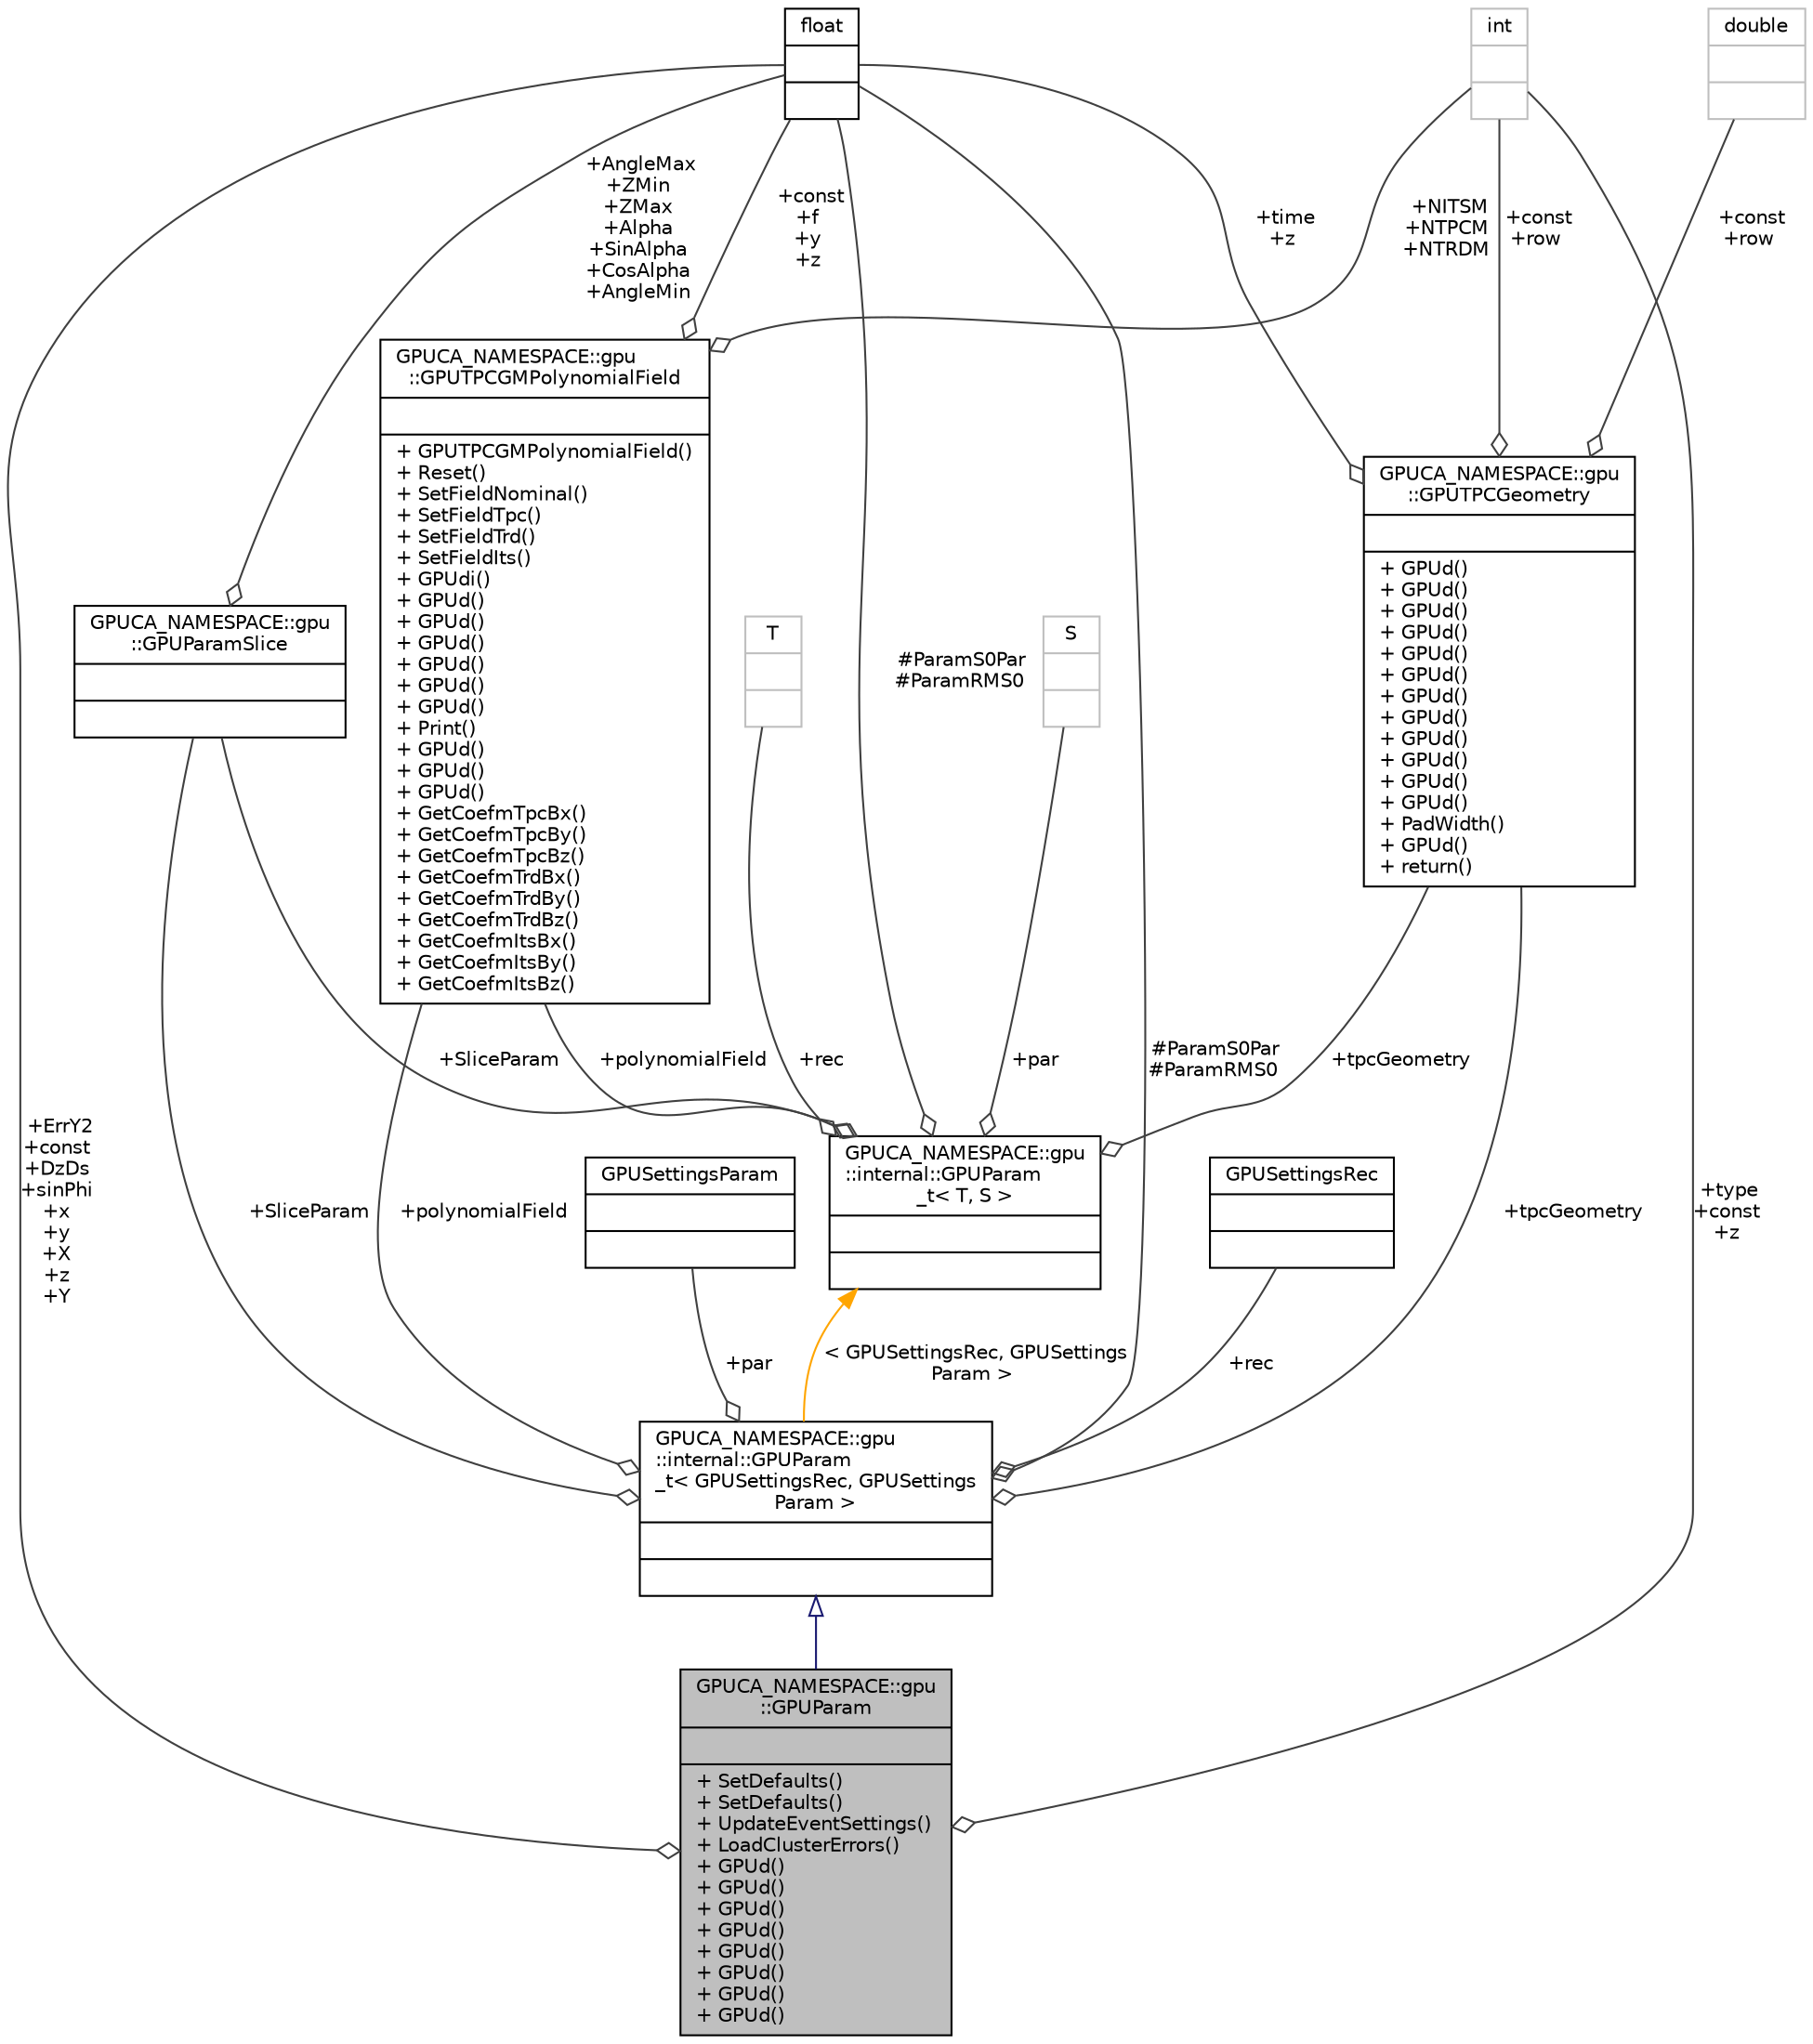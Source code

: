 digraph "GPUCA_NAMESPACE::gpu::GPUParam"
{
 // INTERACTIVE_SVG=YES
  bgcolor="transparent";
  edge [fontname="Helvetica",fontsize="10",labelfontname="Helvetica",labelfontsize="10"];
  node [fontname="Helvetica",fontsize="10",shape=record];
  Node3 [label="{GPUCA_NAMESPACE::gpu\l::GPUParam\n||+ SetDefaults()\l+ SetDefaults()\l+ UpdateEventSettings()\l+ LoadClusterErrors()\l+ GPUd()\l+ GPUd()\l+ GPUd()\l+ GPUd()\l+ GPUd()\l+ GPUd()\l+ GPUd()\l+ GPUd()\l}",height=0.2,width=0.4,color="black", fillcolor="grey75", style="filled", fontcolor="black"];
  Node4 -> Node3 [dir="back",color="midnightblue",fontsize="10",style="solid",arrowtail="onormal",fontname="Helvetica"];
  Node4 [label="{GPUCA_NAMESPACE::gpu\l::internal::GPUParam\l_t\< GPUSettingsRec, GPUSettings\lParam \>\n||}",height=0.2,width=0.4,color="black",URL="$dd/dee/structGPUCA__NAMESPACE_1_1gpu_1_1internal_1_1GPUParam__t.html"];
  Node5 -> Node4 [color="grey25",fontsize="10",style="solid",label=" #ParamS0Par\n#ParamRMS0" ,arrowhead="odiamond",fontname="Helvetica"];
  Node5 [label="{float\n||}",height=0.2,width=0.4,color="black",URL="$d4/dc3/classfloat.html"];
  Node6 -> Node4 [color="grey25",fontsize="10",style="solid",label=" +par" ,arrowhead="odiamond",fontname="Helvetica"];
  Node6 [label="{GPUSettingsParam\n||}",height=0.2,width=0.4,color="black",URL="$d4/da6/classGPUSettingsParam.html"];
  Node7 -> Node4 [color="grey25",fontsize="10",style="solid",label=" +SliceParam" ,arrowhead="odiamond",fontname="Helvetica"];
  Node7 [label="{GPUCA_NAMESPACE::gpu\l::GPUParamSlice\n||}",height=0.2,width=0.4,color="black",URL="$dc/dc1/structGPUCA__NAMESPACE_1_1gpu_1_1GPUParamSlice.html"];
  Node5 -> Node7 [color="grey25",fontsize="10",style="solid",label=" +AngleMax\n+ZMin\n+ZMax\n+Alpha\n+SinAlpha\n+CosAlpha\n+AngleMin" ,arrowhead="odiamond",fontname="Helvetica"];
  Node8 -> Node4 [color="grey25",fontsize="10",style="solid",label=" +polynomialField" ,arrowhead="odiamond",fontname="Helvetica"];
  Node8 [label="{GPUCA_NAMESPACE::gpu\l::GPUTPCGMPolynomialField\n||+ GPUTPCGMPolynomialField()\l+ Reset()\l+ SetFieldNominal()\l+ SetFieldTpc()\l+ SetFieldTrd()\l+ SetFieldIts()\l+ GPUdi()\l+ GPUd()\l+ GPUd()\l+ GPUd()\l+ GPUd()\l+ GPUd()\l+ GPUd()\l+ Print()\l+ GPUd()\l+ GPUd()\l+ GPUd()\l+ GetCoefmTpcBx()\l+ GetCoefmTpcBy()\l+ GetCoefmTpcBz()\l+ GetCoefmTrdBx()\l+ GetCoefmTrdBy()\l+ GetCoefmTrdBz()\l+ GetCoefmItsBx()\l+ GetCoefmItsBy()\l+ GetCoefmItsBz()\l}",height=0.2,width=0.4,color="black",URL="$d0/d97/classGPUCA__NAMESPACE_1_1gpu_1_1GPUTPCGMPolynomialField.html"];
  Node5 -> Node8 [color="grey25",fontsize="10",style="solid",label=" +const\n+f\n+y\n+z" ,arrowhead="odiamond",fontname="Helvetica"];
  Node9 -> Node8 [color="grey25",fontsize="10",style="solid",label=" +NITSM\n+NTPCM\n+NTRDM" ,arrowhead="odiamond",fontname="Helvetica"];
  Node9 [label="{int\n||}",height=0.2,width=0.4,color="grey75"];
  Node10 -> Node4 [color="grey25",fontsize="10",style="solid",label=" +tpcGeometry" ,arrowhead="odiamond",fontname="Helvetica"];
  Node10 [label="{GPUCA_NAMESPACE::gpu\l::GPUTPCGeometry\n||+ GPUd()\l+ GPUd()\l+ GPUd()\l+ GPUd()\l+ GPUd()\l+ GPUd()\l+ GPUd()\l+ GPUd()\l+ GPUd()\l+ GPUd()\l+ GPUd()\l+ GPUd()\l+ PadWidth()\l+ GPUd()\l+ return()\l}",height=0.2,width=0.4,color="black",URL="$d0/d52/classGPUCA__NAMESPACE_1_1gpu_1_1GPUTPCGeometry.html"];
  Node11 -> Node10 [color="grey25",fontsize="10",style="solid",label=" +const\n+row" ,arrowhead="odiamond",fontname="Helvetica"];
  Node11 [label="{double\n||}",height=0.2,width=0.4,color="grey75"];
  Node5 -> Node10 [color="grey25",fontsize="10",style="solid",label=" +time\n+z" ,arrowhead="odiamond",fontname="Helvetica"];
  Node9 -> Node10 [color="grey25",fontsize="10",style="solid",label=" +const\n+row" ,arrowhead="odiamond",fontname="Helvetica"];
  Node12 -> Node4 [color="grey25",fontsize="10",style="solid",label=" +rec" ,arrowhead="odiamond",fontname="Helvetica"];
  Node12 [label="{GPUSettingsRec\n||}",height=0.2,width=0.4,color="black",URL="$db/d41/classGPUSettingsRec.html"];
  Node13 -> Node4 [dir="back",color="orange",fontsize="10",style="solid",label=" \< GPUSettingsRec, GPUSettings\lParam \>" ,fontname="Helvetica"];
  Node13 [label="{GPUCA_NAMESPACE::gpu\l::internal::GPUParam\l_t\< T, S \>\n||}",height=0.2,width=0.4,color="black",URL="$dd/dee/structGPUCA__NAMESPACE_1_1gpu_1_1internal_1_1GPUParam__t.html"];
  Node5 -> Node13 [color="grey25",fontsize="10",style="solid",label=" #ParamS0Par\n#ParamRMS0" ,arrowhead="odiamond",fontname="Helvetica"];
  Node7 -> Node13 [color="grey25",fontsize="10",style="solid",label=" +SliceParam" ,arrowhead="odiamond",fontname="Helvetica"];
  Node8 -> Node13 [color="grey25",fontsize="10",style="solid",label=" +polynomialField" ,arrowhead="odiamond",fontname="Helvetica"];
  Node10 -> Node13 [color="grey25",fontsize="10",style="solid",label=" +tpcGeometry" ,arrowhead="odiamond",fontname="Helvetica"];
  Node14 -> Node13 [color="grey25",fontsize="10",style="solid",label=" +par" ,arrowhead="odiamond",fontname="Helvetica"];
  Node14 [label="{S\n||}",height=0.2,width=0.4,color="grey75"];
  Node15 -> Node13 [color="grey25",fontsize="10",style="solid",label=" +rec" ,arrowhead="odiamond",fontname="Helvetica"];
  Node15 [label="{T\n||}",height=0.2,width=0.4,color="grey75"];
  Node5 -> Node3 [color="grey25",fontsize="10",style="solid",label=" +ErrY2\n+const\n+DzDs\n+sinPhi\n+x\n+y\n+X\n+z\n+Y" ,arrowhead="odiamond",fontname="Helvetica"];
  Node9 -> Node3 [color="grey25",fontsize="10",style="solid",label=" +type\n+const\n+z" ,arrowhead="odiamond",fontname="Helvetica"];
}
